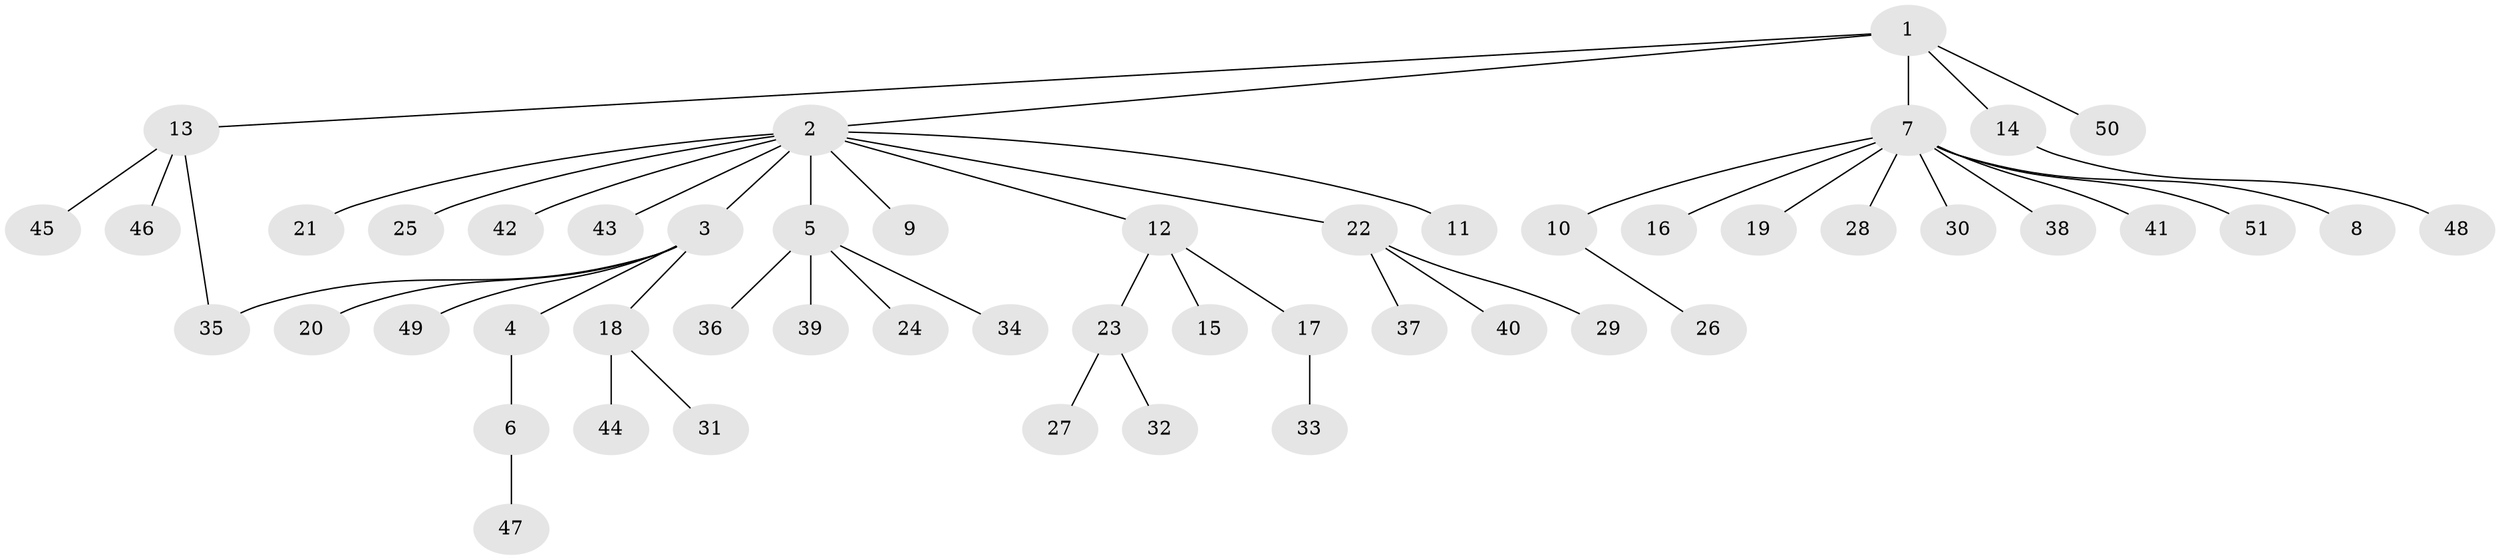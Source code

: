 // coarse degree distribution, {1: 0.8, 14: 0.03333333333333333, 2: 0.06666666666666667, 3: 0.03333333333333333, 7: 0.03333333333333333, 6: 0.03333333333333333}
// Generated by graph-tools (version 1.1) at 2025/50/03/04/25 21:50:16]
// undirected, 51 vertices, 51 edges
graph export_dot {
graph [start="1"]
  node [color=gray90,style=filled];
  1;
  2;
  3;
  4;
  5;
  6;
  7;
  8;
  9;
  10;
  11;
  12;
  13;
  14;
  15;
  16;
  17;
  18;
  19;
  20;
  21;
  22;
  23;
  24;
  25;
  26;
  27;
  28;
  29;
  30;
  31;
  32;
  33;
  34;
  35;
  36;
  37;
  38;
  39;
  40;
  41;
  42;
  43;
  44;
  45;
  46;
  47;
  48;
  49;
  50;
  51;
  1 -- 2;
  1 -- 7;
  1 -- 13;
  1 -- 14;
  1 -- 50;
  2 -- 3;
  2 -- 5;
  2 -- 9;
  2 -- 11;
  2 -- 12;
  2 -- 21;
  2 -- 22;
  2 -- 25;
  2 -- 42;
  2 -- 43;
  3 -- 4;
  3 -- 18;
  3 -- 20;
  3 -- 35;
  3 -- 49;
  4 -- 6;
  5 -- 24;
  5 -- 34;
  5 -- 36;
  5 -- 39;
  6 -- 47;
  7 -- 8;
  7 -- 10;
  7 -- 16;
  7 -- 19;
  7 -- 28;
  7 -- 30;
  7 -- 38;
  7 -- 41;
  7 -- 51;
  10 -- 26;
  12 -- 15;
  12 -- 17;
  12 -- 23;
  13 -- 35;
  13 -- 45;
  13 -- 46;
  14 -- 48;
  17 -- 33;
  18 -- 31;
  18 -- 44;
  22 -- 29;
  22 -- 37;
  22 -- 40;
  23 -- 27;
  23 -- 32;
}
